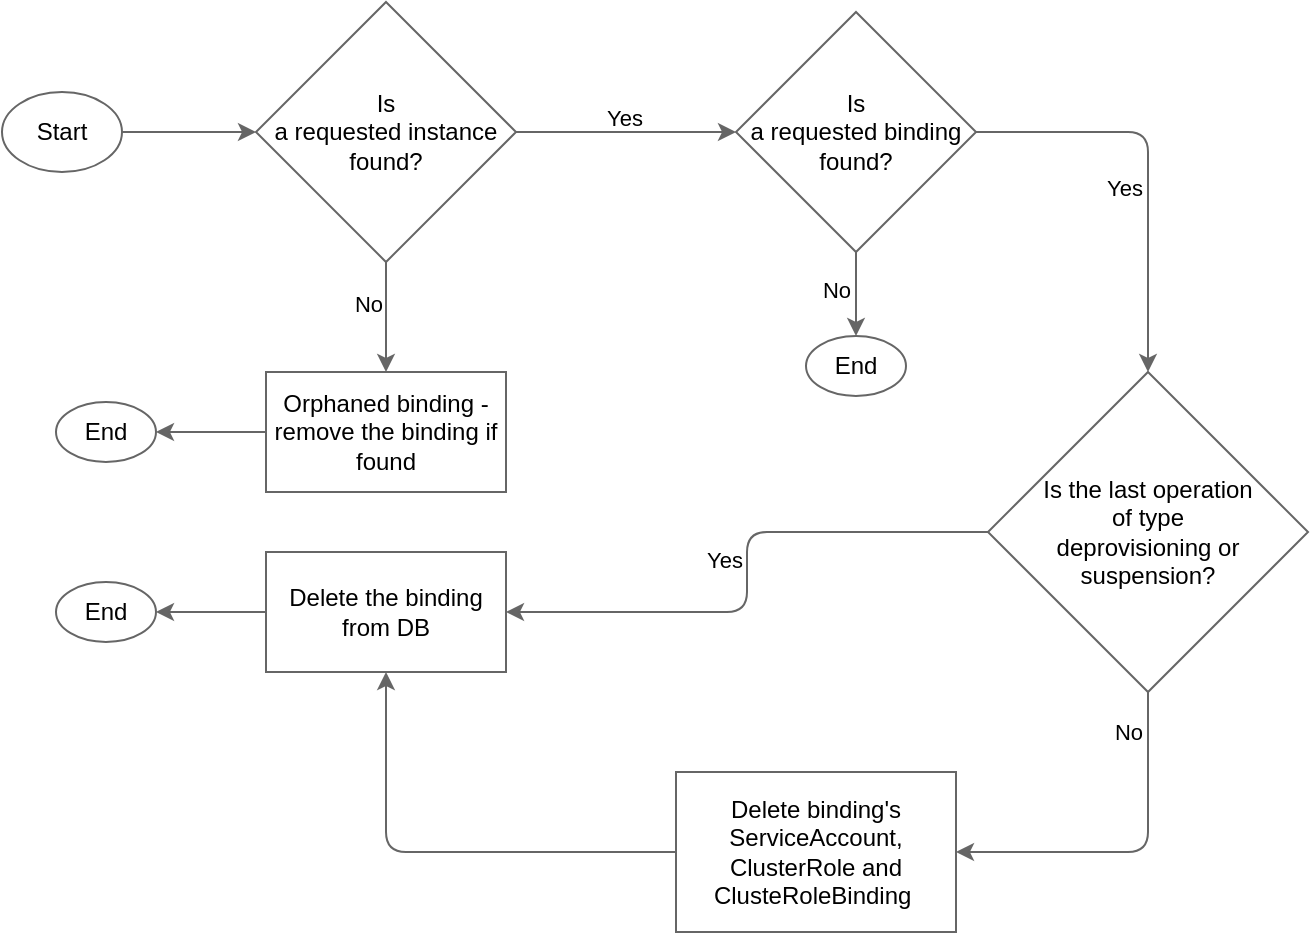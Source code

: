 <mxfile version="24.7.17">
  <diagram name="Page-1" id="DYFdJtEx81X-teSN2fxA">
    <mxGraphModel dx="1248" dy="522" grid="0" gridSize="10" guides="1" tooltips="1" connect="1" arrows="1" fold="1" page="0" pageScale="1" pageWidth="850" pageHeight="1100" background="#ffffff" math="0" shadow="0">
      <root>
        <mxCell id="0" />
        <mxCell id="1" parent="0" />
        <mxCell id="uTxP797zPTyYRlyg6JWm-3" style="edgeStyle=orthogonalEdgeStyle;rounded=1;orthogonalLoop=1;jettySize=auto;html=1;curved=0;strokeColor=#666666;" parent="1" source="uTxP797zPTyYRlyg6JWm-1" target="uTxP797zPTyYRlyg6JWm-4" edge="1">
          <mxGeometry relative="1" as="geometry">
            <mxPoint x="120" y="100" as="targetPoint" />
          </mxGeometry>
        </mxCell>
        <mxCell id="uTxP797zPTyYRlyg6JWm-1" value="Start" style="ellipse;whiteSpace=wrap;html=1;fillColor=#ffffff;fontColor=#000000;strokeColor=#666666;" parent="1" vertex="1">
          <mxGeometry x="153" y="80" width="60" height="40" as="geometry" />
        </mxCell>
        <mxCell id="uTxP797zPTyYRlyg6JWm-8" style="edgeStyle=orthogonalEdgeStyle;rounded=1;orthogonalLoop=1;jettySize=auto;html=1;curved=0;strokeColor=#666666;fontColor=#000000;labelBackgroundColor=none;" parent="1" source="uTxP797zPTyYRlyg6JWm-4" target="uTxP797zPTyYRlyg6JWm-7" edge="1">
          <mxGeometry relative="1" as="geometry" />
        </mxCell>
        <mxCell id="uTxP797zPTyYRlyg6JWm-10" value="No" style="edgeLabel;html=1;align=center;verticalAlign=middle;resizable=0;points=[];labelBackgroundColor=none;fontColor=#000000;" parent="uTxP797zPTyYRlyg6JWm-8" vertex="1" connectable="0">
          <mxGeometry x="-0.196" y="-1" relative="1" as="geometry">
            <mxPoint x="-8" y="-1" as="offset" />
          </mxGeometry>
        </mxCell>
        <mxCell id="uTxP797zPTyYRlyg6JWm-13" value="Yes" style="edgeStyle=orthogonalEdgeStyle;rounded=1;orthogonalLoop=1;jettySize=auto;html=1;curved=0;strokeColor=#666666;labelBackgroundColor=none;fontColor=#000000;" parent="1" source="uTxP797zPTyYRlyg6JWm-4" target="uTxP797zPTyYRlyg6JWm-14" edge="1">
          <mxGeometry x="-0.018" y="7" relative="1" as="geometry">
            <mxPoint x="440" y="100" as="targetPoint" />
            <mxPoint as="offset" />
          </mxGeometry>
        </mxCell>
        <mxCell id="uTxP797zPTyYRlyg6JWm-4" value="Is&lt;br&gt;a requested instance found?" style="rhombus;whiteSpace=wrap;html=1;fillColor=#ffffff;fontColor=#000000;strokeColor=#666666;" parent="1" vertex="1">
          <mxGeometry x="280" y="35" width="130" height="130" as="geometry" />
        </mxCell>
        <mxCell id="uTxP797zPTyYRlyg6JWm-6" value="End" style="ellipse;whiteSpace=wrap;html=1;fillColor=#ffffff;fontColor=#000000;strokeColor=#666666;" parent="1" vertex="1">
          <mxGeometry x="180" y="235" width="50" height="30" as="geometry" />
        </mxCell>
        <mxCell id="uTxP797zPTyYRlyg6JWm-9" style="edgeStyle=orthogonalEdgeStyle;rounded=1;orthogonalLoop=1;jettySize=auto;html=1;curved=0;strokeColor=#666666;" parent="1" source="uTxP797zPTyYRlyg6JWm-7" target="uTxP797zPTyYRlyg6JWm-6" edge="1">
          <mxGeometry relative="1" as="geometry">
            <mxPoint x="345" y="290" as="targetPoint" />
          </mxGeometry>
        </mxCell>
        <mxCell id="uTxP797zPTyYRlyg6JWm-7" value="Orphaned binding -remove the binding if found" style="whiteSpace=wrap;html=1;fillColor=#ffffff;fontColor=#000000;strokeColor=#666666;" parent="1" vertex="1">
          <mxGeometry x="285" y="220" width="120" height="60" as="geometry" />
        </mxCell>
        <mxCell id="uTxP797zPTyYRlyg6JWm-17" value="No" style="edgeStyle=orthogonalEdgeStyle;rounded=1;orthogonalLoop=1;jettySize=auto;html=1;curved=0;strokeColor=#666666;fontColor=#000000;labelBackgroundColor=none;" parent="1" source="uTxP797zPTyYRlyg6JWm-14" target="uTxP797zPTyYRlyg6JWm-16" edge="1">
          <mxGeometry x="-0.095" y="-10" relative="1" as="geometry">
            <mxPoint as="offset" />
          </mxGeometry>
        </mxCell>
        <mxCell id="uTxP797zPTyYRlyg6JWm-19" value="Yes" style="edgeStyle=orthogonalEdgeStyle;rounded=1;orthogonalLoop=1;jettySize=auto;html=1;curved=0;strokeColor=#666666;labelBackgroundColor=none;fontColor=#000000;" parent="1" source="uTxP797zPTyYRlyg6JWm-14" target="uTxP797zPTyYRlyg6JWm-21" edge="1">
          <mxGeometry x="0.107" y="-12" relative="1" as="geometry">
            <mxPoint x="710" y="180" as="targetPoint" />
            <mxPoint as="offset" />
          </mxGeometry>
        </mxCell>
        <mxCell id="uTxP797zPTyYRlyg6JWm-14" value="Is&lt;br&gt;a requested binding found?" style="rhombus;whiteSpace=wrap;html=1;fillColor=#ffffff;fontColor=#000000;strokeColor=#666666;" parent="1" vertex="1">
          <mxGeometry x="520" y="40" width="120" height="120" as="geometry" />
        </mxCell>
        <mxCell id="uTxP797zPTyYRlyg6JWm-16" value="End" style="ellipse;whiteSpace=wrap;html=1;fillColor=#ffffff;fontColor=#000000;strokeColor=#666666;" parent="1" vertex="1">
          <mxGeometry x="555" y="202" width="50" height="30" as="geometry" />
        </mxCell>
        <mxCell id="uTxP797zPTyYRlyg6JWm-23" value="Yes" style="edgeStyle=orthogonalEdgeStyle;rounded=1;orthogonalLoop=1;jettySize=auto;html=1;curved=0;strokeColor=#666666;fontColor=#000000;labelBackgroundColor=none;" parent="1" source="uTxP797zPTyYRlyg6JWm-21" target="uTxP797zPTyYRlyg6JWm-24" edge="1">
          <mxGeometry x="-0.043" y="-12" relative="1" as="geometry">
            <mxPoint x="590" y="340.0" as="targetPoint" />
            <mxPoint as="offset" />
          </mxGeometry>
        </mxCell>
        <mxCell id="uTxP797zPTyYRlyg6JWm-26" style="edgeStyle=orthogonalEdgeStyle;rounded=1;orthogonalLoop=1;jettySize=auto;html=1;entryX=1;entryY=0.5;entryDx=0;entryDy=0;curved=0;strokeColor=#666666;fontColor=#000000;labelBackgroundColor=none;exitX=0.5;exitY=1;exitDx=0;exitDy=0;" parent="1" source="uTxP797zPTyYRlyg6JWm-21" target="uTxP797zPTyYRlyg6JWm-25" edge="1">
          <mxGeometry relative="1" as="geometry">
            <Array as="points">
              <mxPoint x="726" y="460" />
            </Array>
          </mxGeometry>
        </mxCell>
        <mxCell id="uTxP797zPTyYRlyg6JWm-28" value="No" style="edgeLabel;html=1;align=center;verticalAlign=middle;resizable=0;points=[];labelBackgroundColor=none;fontColor=#000000;" parent="uTxP797zPTyYRlyg6JWm-26" vertex="1" connectable="0">
          <mxGeometry x="-0.782" y="1" relative="1" as="geometry">
            <mxPoint x="-11" y="1" as="offset" />
          </mxGeometry>
        </mxCell>
        <mxCell id="uTxP797zPTyYRlyg6JWm-21" value="Is the last operation &lt;br&gt;of type&lt;br&gt;deprovisioning or suspension?" style="rhombus;whiteSpace=wrap;html=1;fillColor=#ffffff;fontColor=#000000;strokeColor=#666666;" parent="1" vertex="1">
          <mxGeometry x="646" y="220" width="160" height="160" as="geometry" />
        </mxCell>
        <mxCell id="uTxP797zPTyYRlyg6JWm-30" style="edgeStyle=orthogonalEdgeStyle;rounded=1;orthogonalLoop=1;jettySize=auto;html=1;curved=0;strokeColor=#666666;" parent="1" source="uTxP797zPTyYRlyg6JWm-24" target="uTxP797zPTyYRlyg6JWm-29" edge="1">
          <mxGeometry relative="1" as="geometry" />
        </mxCell>
        <mxCell id="uTxP797zPTyYRlyg6JWm-24" value="Delete the binding from DB" style="whiteSpace=wrap;html=1;fillColor=#ffffff;fontColor=#000000;strokeColor=#666666;" parent="1" vertex="1">
          <mxGeometry x="285" y="310" width="120" height="60" as="geometry" />
        </mxCell>
        <mxCell id="uTxP797zPTyYRlyg6JWm-27" style="edgeStyle=orthogonalEdgeStyle;rounded=1;orthogonalLoop=1;jettySize=auto;html=1;curved=0;strokeColor=#666666;" parent="1" source="uTxP797zPTyYRlyg6JWm-25" target="uTxP797zPTyYRlyg6JWm-24" edge="1">
          <mxGeometry relative="1" as="geometry" />
        </mxCell>
        <mxCell id="uTxP797zPTyYRlyg6JWm-25" value="Delete binding&#39;s ServiceAccount, ClusterRole and ClusteRoleBinding&amp;nbsp;" style="whiteSpace=wrap;html=1;fillColor=#ffffff;fontColor=#000000;strokeColor=#666666;" parent="1" vertex="1">
          <mxGeometry x="490" y="420" width="140" height="80" as="geometry" />
        </mxCell>
        <mxCell id="uTxP797zPTyYRlyg6JWm-29" value="End" style="ellipse;whiteSpace=wrap;html=1;fillColor=#ffffff;fontColor=#000000;strokeColor=#666666;" parent="1" vertex="1">
          <mxGeometry x="180" y="325" width="50" height="30" as="geometry" />
        </mxCell>
      </root>
    </mxGraphModel>
  </diagram>
</mxfile>
